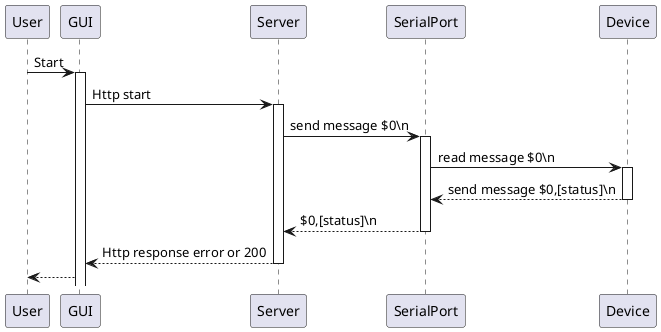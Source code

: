 @startuml
participant User
participant "GUI" as GUI
participant "Server" as Server
participant "SerialPort" as SerialPort
participant "Device" as Device

User -> GUI: Start
activate GUI

GUI -> Server: Http start
activate Server

Server -> SerialPort: send message $0\\n
activate SerialPort

SerialPort -> Device: read message $0\\n
activate Device

Device -->SerialPort : send message $0,[status]\\n
deactivate Device


SerialPort --> Server: $0,[status]\\n
deactivate SerialPort

Server -->GUI : Http response error or 200
deactivate Server

GUI --> User
@enduml
